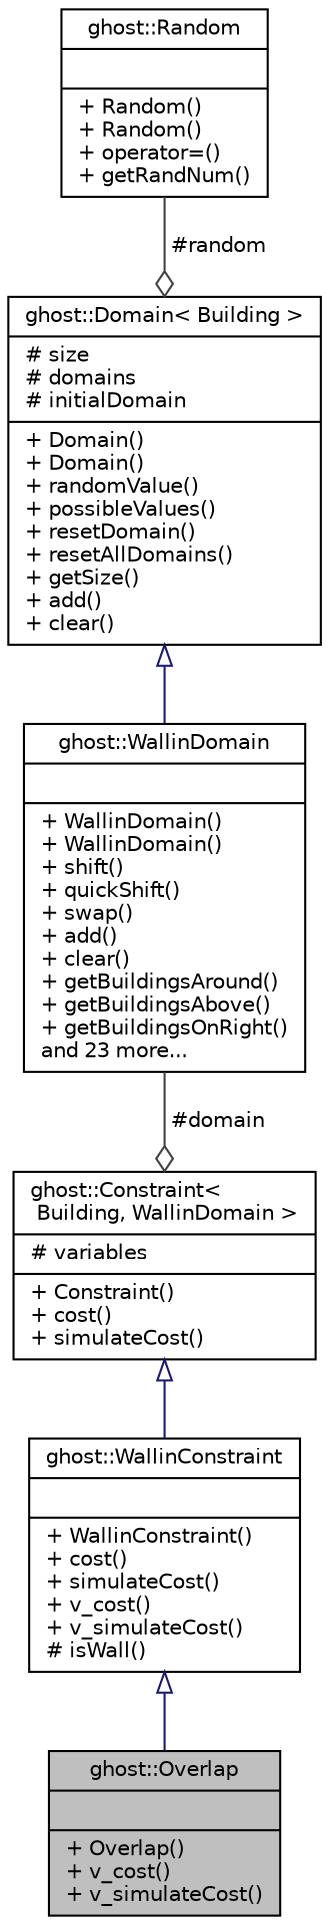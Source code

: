 digraph "ghost::Overlap"
{
  edge [fontname="Helvetica",fontsize="10",labelfontname="Helvetica",labelfontsize="10"];
  node [fontname="Helvetica",fontsize="10",shape=record];
  Node1 [label="{ghost::Overlap\n||+ Overlap()\l+ v_cost()\l+ v_simulateCost()\l}",height=0.2,width=0.4,color="black", fillcolor="grey75", style="filled" fontcolor="black"];
  Node2 -> Node1 [dir="back",color="midnightblue",fontsize="10",style="solid",arrowtail="onormal",fontname="Helvetica"];
  Node2 [label="{ghost::WallinConstraint\n||+ WallinConstraint()\l+ cost()\l+ simulateCost()\l+ v_cost()\l+ v_simulateCost()\l# isWall()\l}",height=0.2,width=0.4,color="black", fillcolor="white", style="filled",URL="$classghost_1_1WallinConstraint.html"];
  Node3 -> Node2 [dir="back",color="midnightblue",fontsize="10",style="solid",arrowtail="onormal",fontname="Helvetica"];
  Node3 [label="{ghost::Constraint\<\l Building, WallinDomain \>\n|# variables\l|+ Constraint()\l+ cost()\l+ simulateCost()\l}",height=0.2,width=0.4,color="black", fillcolor="white", style="filled",URL="$classghost_1_1Constraint.html"];
  Node4 -> Node3 [color="grey25",fontsize="10",style="solid",label=" #domain" ,arrowhead="odiamond",fontname="Helvetica"];
  Node4 [label="{ghost::WallinDomain\n||+ WallinDomain()\l+ WallinDomain()\l+ shift()\l+ quickShift()\l+ swap()\l+ add()\l+ clear()\l+ getBuildingsAround()\l+ getBuildingsAbove()\l+ getBuildingsOnRight()\land 23 more...\l}",height=0.2,width=0.4,color="black", fillcolor="white", style="filled",URL="$classghost_1_1WallinDomain.html"];
  Node5 -> Node4 [dir="back",color="midnightblue",fontsize="10",style="solid",arrowtail="onormal",fontname="Helvetica"];
  Node5 [label="{ghost::Domain\< Building \>\n|# size\l# domains\l# initialDomain\l|+ Domain()\l+ Domain()\l+ randomValue()\l+ possibleValues()\l+ resetDomain()\l+ resetAllDomains()\l+ getSize()\l+ add()\l+ clear()\l}",height=0.2,width=0.4,color="black", fillcolor="white", style="filled",URL="$classghost_1_1Domain.html"];
  Node6 -> Node5 [color="grey25",fontsize="10",style="solid",label=" #random" ,arrowhead="odiamond",fontname="Helvetica"];
  Node6 [label="{ghost::Random\n||+ Random()\l+ Random()\l+ operator=()\l+ getRandNum()\l}",height=0.2,width=0.4,color="black", fillcolor="white", style="filled",URL="$classghost_1_1Random.html"];
}
